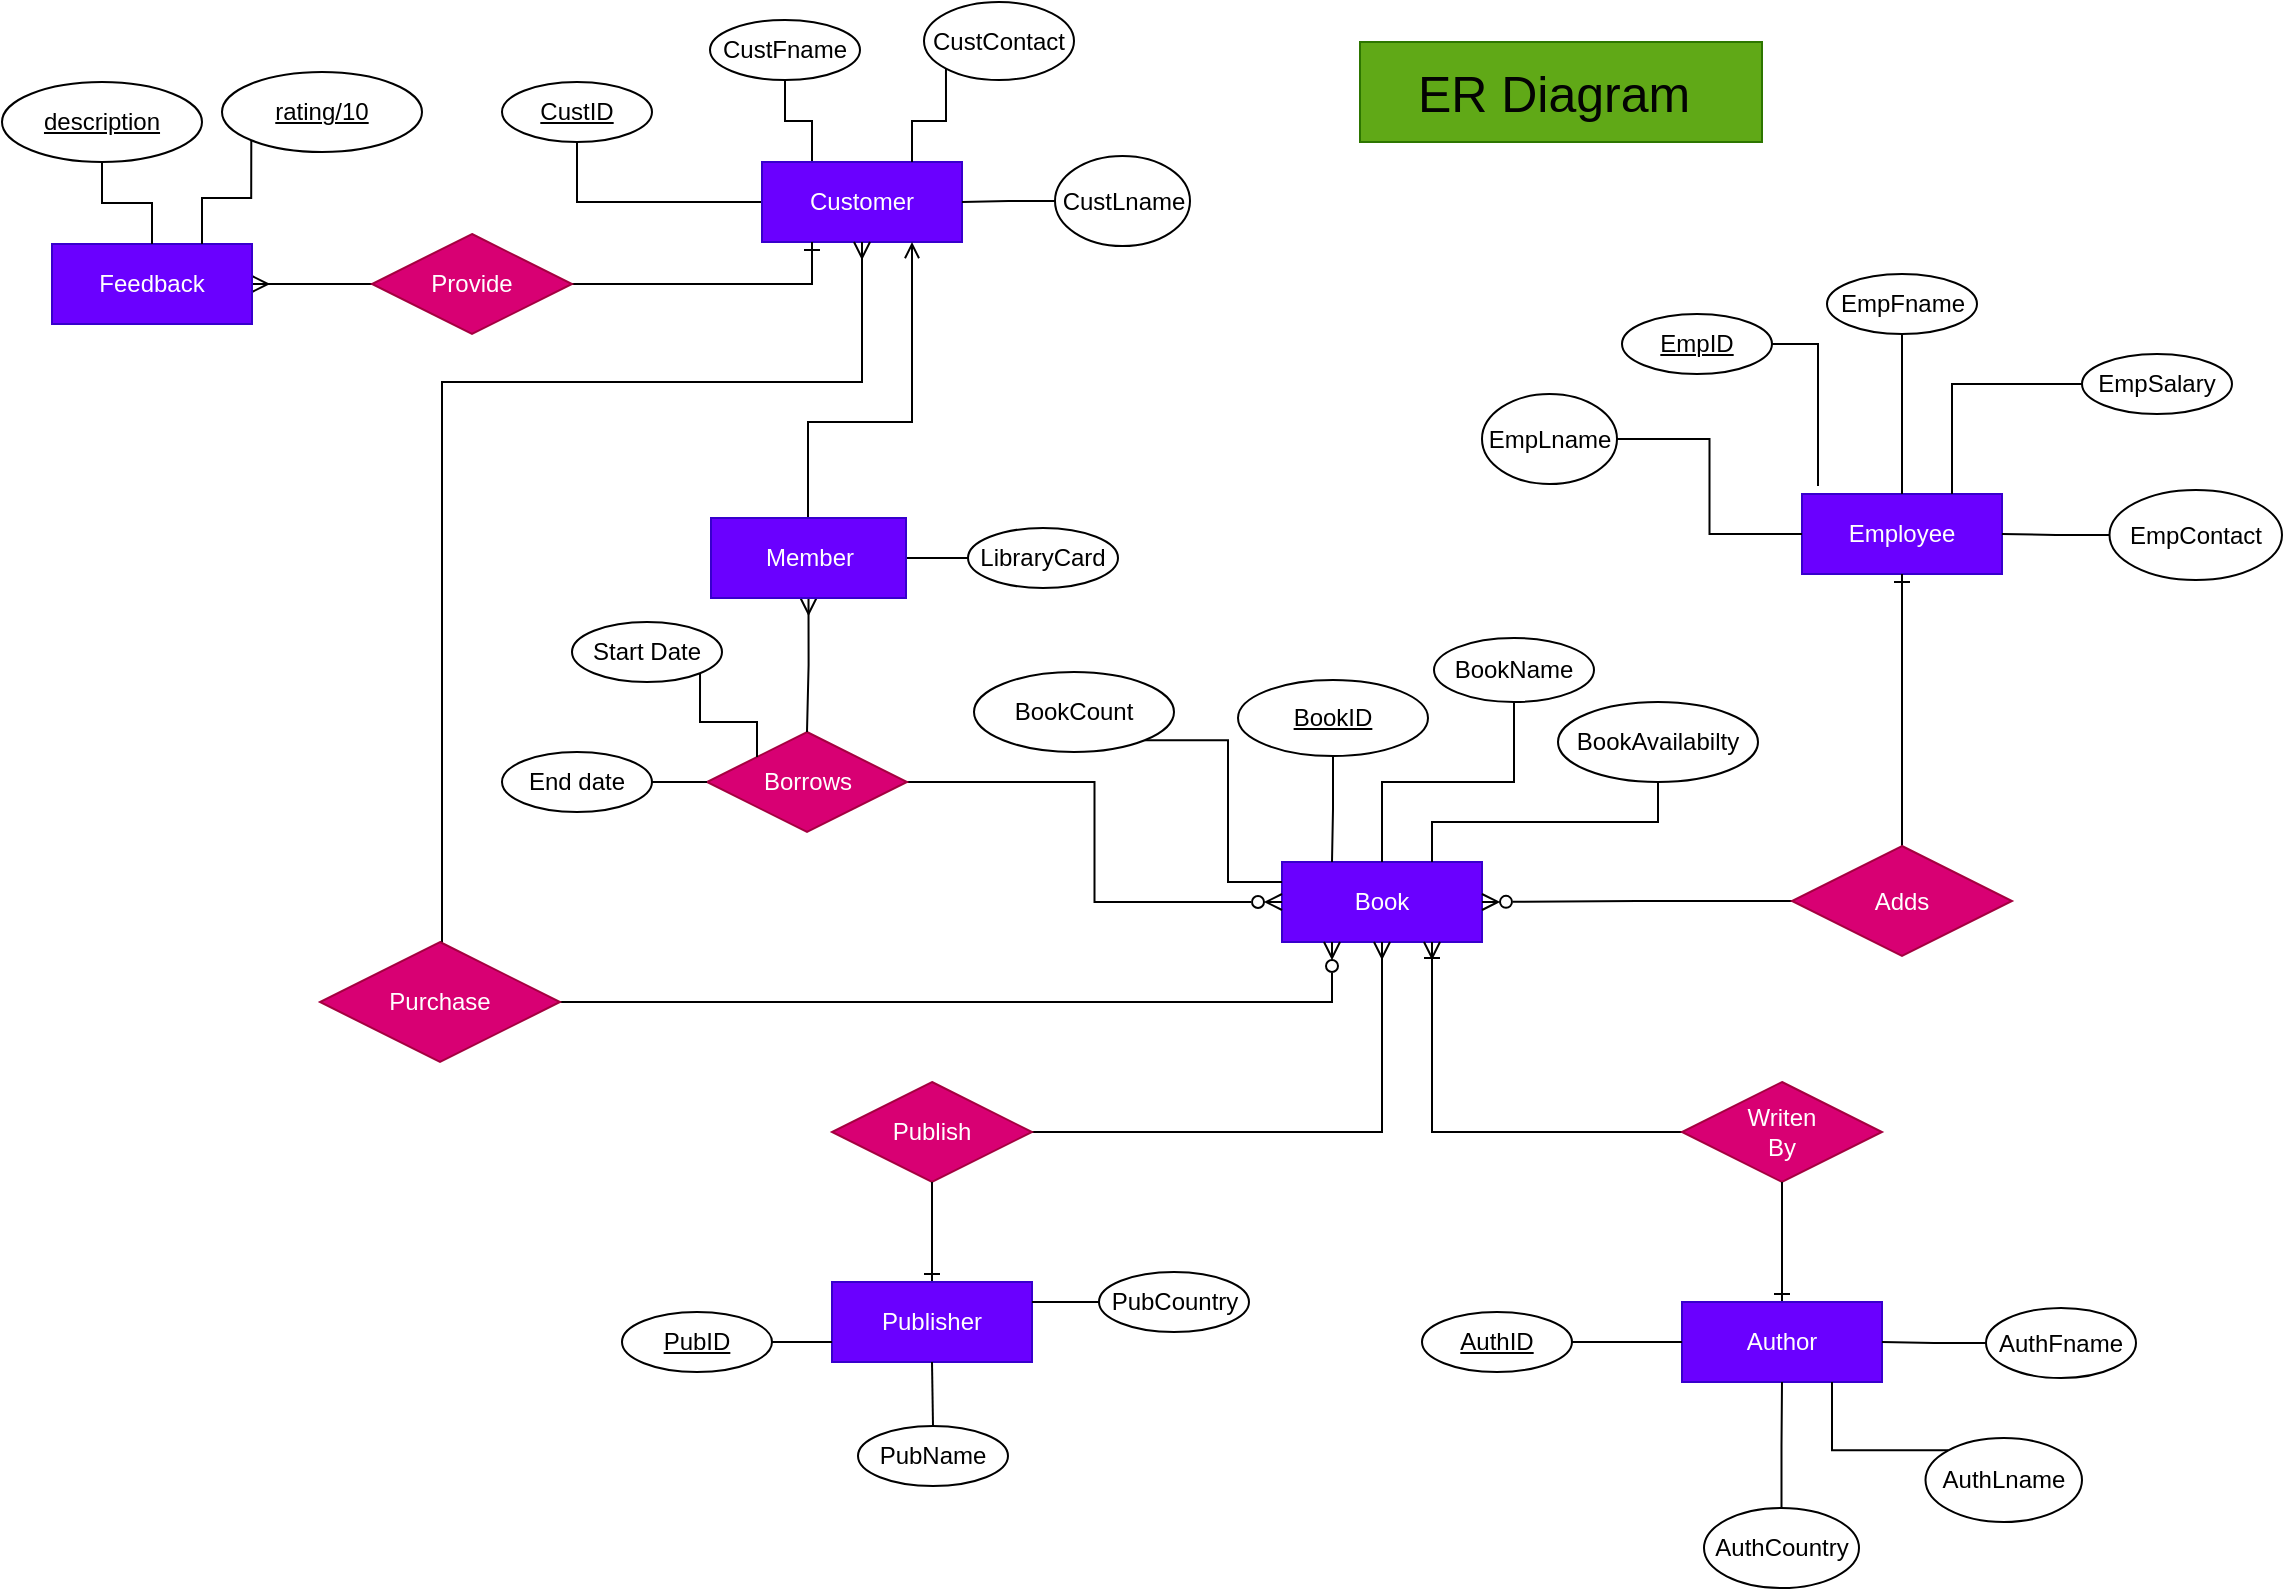 <mxfile version="24.7.8">
  <diagram name="Page-1" id="slqysh231FnqfBLpL77v">
    <mxGraphModel dx="2950" dy="1242" grid="1" gridSize="10" guides="1" tooltips="1" connect="1" arrows="0" fold="1" page="1" pageScale="1" pageWidth="850" pageHeight="1100" math="0" shadow="0">
      <root>
        <mxCell id="0" />
        <mxCell id="1" parent="0" />
        <mxCell id="AjbL8pxrQVoUxdGhY0Ct-10" style="edgeStyle=orthogonalEdgeStyle;rounded=0;orthogonalLoop=1;jettySize=auto;html=1;entryX=0.5;entryY=1;entryDx=0;entryDy=0;endArrow=none;endFill=0;" parent="1" source="AjbL8pxrQVoUxdGhY0Ct-1" target="AjbL8pxrQVoUxdGhY0Ct-6" edge="1">
          <mxGeometry relative="1" as="geometry" />
        </mxCell>
        <mxCell id="w_5Bbl7VqCKbGWz_atzM-4" style="edgeStyle=orthogonalEdgeStyle;rounded=0;orthogonalLoop=1;jettySize=auto;html=1;exitX=0.25;exitY=0;exitDx=0;exitDy=0;entryX=0.5;entryY=1;entryDx=0;entryDy=0;endArrow=none;endFill=0;" parent="1" source="AjbL8pxrQVoUxdGhY0Ct-1" target="AjbL8pxrQVoUxdGhY0Ct-2" edge="1">
          <mxGeometry relative="1" as="geometry" />
        </mxCell>
        <mxCell id="AjbL8pxrQVoUxdGhY0Ct-1" value="Customer" style="whiteSpace=wrap;html=1;align=center;fillColor=#6a00ff;fontColor=#ffffff;strokeColor=#3700CC;" parent="1" vertex="1">
          <mxGeometry x="-460" y="90" width="100" height="40" as="geometry" />
        </mxCell>
        <mxCell id="AjbL8pxrQVoUxdGhY0Ct-2" value="CustFname" style="ellipse;whiteSpace=wrap;html=1;align=center;" parent="1" vertex="1">
          <mxGeometry x="-486" y="19" width="75" height="30" as="geometry" />
        </mxCell>
        <mxCell id="w_5Bbl7VqCKbGWz_atzM-2" style="edgeStyle=orthogonalEdgeStyle;rounded=0;orthogonalLoop=1;jettySize=auto;html=1;exitX=0;exitY=1;exitDx=0;exitDy=0;entryX=0.75;entryY=0;entryDx=0;entryDy=0;endArrow=none;endFill=0;" parent="1" source="AjbL8pxrQVoUxdGhY0Ct-5" target="AjbL8pxrQVoUxdGhY0Ct-1" edge="1">
          <mxGeometry relative="1" as="geometry" />
        </mxCell>
        <mxCell id="AjbL8pxrQVoUxdGhY0Ct-5" value="CustContact" style="ellipse;whiteSpace=wrap;html=1;align=center;" parent="1" vertex="1">
          <mxGeometry x="-379" y="10" width="75" height="39" as="geometry" />
        </mxCell>
        <mxCell id="AjbL8pxrQVoUxdGhY0Ct-6" value="CustID" style="ellipse;whiteSpace=wrap;html=1;align=center;fontStyle=4;" parent="1" vertex="1">
          <mxGeometry x="-590" y="50" width="75" height="30" as="geometry" />
        </mxCell>
        <mxCell id="AjbL8pxrQVoUxdGhY0Ct-18" value="Employee" style="whiteSpace=wrap;html=1;align=center;fillColor=#6a00ff;fontColor=#ffffff;strokeColor=#3700CC;" parent="1" vertex="1">
          <mxGeometry x="60" y="256" width="100" height="40" as="geometry" />
        </mxCell>
        <mxCell id="AjbL8pxrQVoUxdGhY0Ct-20" value="EmpID" style="ellipse;whiteSpace=wrap;html=1;align=center;fontStyle=4;" parent="1" vertex="1">
          <mxGeometry x="-30" y="166" width="75" height="30" as="geometry" />
        </mxCell>
        <mxCell id="AjbL8pxrQVoUxdGhY0Ct-21" style="edgeStyle=orthogonalEdgeStyle;rounded=0;orthogonalLoop=1;jettySize=auto;html=1;entryX=0.08;entryY=-0.1;entryDx=0;entryDy=0;entryPerimeter=0;endArrow=none;endFill=0;" parent="1" source="AjbL8pxrQVoUxdGhY0Ct-20" target="AjbL8pxrQVoUxdGhY0Ct-18" edge="1">
          <mxGeometry relative="1" as="geometry" />
        </mxCell>
        <mxCell id="AjbL8pxrQVoUxdGhY0Ct-24" style="edgeStyle=orthogonalEdgeStyle;rounded=0;orthogonalLoop=1;jettySize=auto;html=1;endArrow=none;endFill=0;" parent="1" source="AjbL8pxrQVoUxdGhY0Ct-22" target="AjbL8pxrQVoUxdGhY0Ct-18" edge="1">
          <mxGeometry relative="1" as="geometry" />
        </mxCell>
        <mxCell id="AjbL8pxrQVoUxdGhY0Ct-22" value="EmpFname" style="ellipse;whiteSpace=wrap;html=1;align=center;" parent="1" vertex="1">
          <mxGeometry x="72.5" y="146" width="75" height="30" as="geometry" />
        </mxCell>
        <mxCell id="9F_pT553sX34swn7oQI8-2" style="edgeStyle=orthogonalEdgeStyle;rounded=0;orthogonalLoop=1;jettySize=auto;html=1;entryX=0.75;entryY=0;entryDx=0;entryDy=0;endArrow=none;endFill=0;" parent="1" source="AjbL8pxrQVoUxdGhY0Ct-23" target="AjbL8pxrQVoUxdGhY0Ct-18" edge="1">
          <mxGeometry relative="1" as="geometry" />
        </mxCell>
        <mxCell id="AjbL8pxrQVoUxdGhY0Ct-23" value="EmpSalary" style="ellipse;whiteSpace=wrap;html=1;align=center;" parent="1" vertex="1">
          <mxGeometry x="200" y="186" width="75" height="30" as="geometry" />
        </mxCell>
        <mxCell id="AjbL8pxrQVoUxdGhY0Ct-29" value="Book" style="whiteSpace=wrap;html=1;align=center;fillColor=#6a00ff;fontColor=#ffffff;strokeColor=#3700CC;" parent="1" vertex="1">
          <mxGeometry x="-200" y="440" width="100" height="40" as="geometry" />
        </mxCell>
        <mxCell id="AjbL8pxrQVoUxdGhY0Ct-33" style="edgeStyle=orthogonalEdgeStyle;rounded=0;orthogonalLoop=1;jettySize=auto;html=1;entryX=0;entryY=0.5;entryDx=0;entryDy=0;endArrow=ERzeroToMany;endFill=0;" parent="1" source="AjbL8pxrQVoUxdGhY0Ct-30" target="AjbL8pxrQVoUxdGhY0Ct-29" edge="1">
          <mxGeometry relative="1" as="geometry" />
        </mxCell>
        <mxCell id="AjbL8pxrQVoUxdGhY0Ct-30" value="Borrows" style="shape=rhombus;perimeter=rhombusPerimeter;whiteSpace=wrap;html=1;align=center;fillColor=#d80073;fontColor=#ffffff;strokeColor=#A50040;" parent="1" vertex="1">
          <mxGeometry x="-487.5" y="375" width="100" height="50" as="geometry" />
        </mxCell>
        <mxCell id="AjbL8pxrQVoUxdGhY0Ct-41" style="edgeStyle=orthogonalEdgeStyle;rounded=0;orthogonalLoop=1;jettySize=auto;html=1;entryX=1;entryY=0.5;entryDx=0;entryDy=0;endArrow=ERzeroToMany;endFill=0;" parent="1" source="AjbL8pxrQVoUxdGhY0Ct-31" target="AjbL8pxrQVoUxdGhY0Ct-29" edge="1">
          <mxGeometry relative="1" as="geometry">
            <mxPoint x="220" y="420" as="targetPoint" />
          </mxGeometry>
        </mxCell>
        <mxCell id="AjbL8pxrQVoUxdGhY0Ct-42" style="edgeStyle=orthogonalEdgeStyle;rounded=0;orthogonalLoop=1;jettySize=auto;html=1;entryX=0.5;entryY=1;entryDx=0;entryDy=0;endArrow=ERone;endFill=0;" parent="1" source="AjbL8pxrQVoUxdGhY0Ct-31" target="AjbL8pxrQVoUxdGhY0Ct-18" edge="1">
          <mxGeometry relative="1" as="geometry" />
        </mxCell>
        <mxCell id="AjbL8pxrQVoUxdGhY0Ct-31" value="Adds" style="shape=rhombus;perimeter=rhombusPerimeter;whiteSpace=wrap;html=1;align=center;fillColor=#d80073;fontColor=#ffffff;strokeColor=#A50040;" parent="1" vertex="1">
          <mxGeometry x="55" y="432" width="110" height="55" as="geometry" />
        </mxCell>
        <mxCell id="AjbL8pxrQVoUxdGhY0Ct-53" style="edgeStyle=orthogonalEdgeStyle;rounded=0;orthogonalLoop=1;jettySize=auto;html=1;entryX=0.75;entryY=1;entryDx=0;entryDy=0;endArrow=ERoneToMany;endFill=0;" parent="1" source="AjbL8pxrQVoUxdGhY0Ct-50" target="AjbL8pxrQVoUxdGhY0Ct-29" edge="1">
          <mxGeometry relative="1" as="geometry">
            <mxPoint x="-110.0" y="575" as="targetPoint" />
          </mxGeometry>
        </mxCell>
        <mxCell id="AjbL8pxrQVoUxdGhY0Ct-50" value="Writen&lt;br&gt;By" style="shape=rhombus;perimeter=rhombusPerimeter;whiteSpace=wrap;html=1;align=center;fillColor=#d80073;fontColor=#ffffff;strokeColor=#A50040;" parent="1" vertex="1">
          <mxGeometry y="550" width="100" height="50" as="geometry" />
        </mxCell>
        <mxCell id="AjbL8pxrQVoUxdGhY0Ct-52" style="edgeStyle=orthogonalEdgeStyle;rounded=0;orthogonalLoop=1;jettySize=auto;html=1;entryX=0.5;entryY=1;entryDx=0;entryDy=0;endArrow=ERmany;endFill=0;" parent="1" source="AjbL8pxrQVoUxdGhY0Ct-51" target="AjbL8pxrQVoUxdGhY0Ct-29" edge="1">
          <mxGeometry relative="1" as="geometry">
            <mxPoint x="-180.0" y="575" as="targetPoint" />
          </mxGeometry>
        </mxCell>
        <mxCell id="AjbL8pxrQVoUxdGhY0Ct-51" value="Publish" style="shape=rhombus;perimeter=rhombusPerimeter;whiteSpace=wrap;html=1;align=center;fillColor=#d80073;fontColor=#ffffff;strokeColor=#A50040;" parent="1" vertex="1">
          <mxGeometry x="-425" y="550" width="100" height="50" as="geometry" />
        </mxCell>
        <mxCell id="AjbL8pxrQVoUxdGhY0Ct-57" style="edgeStyle=orthogonalEdgeStyle;rounded=0;orthogonalLoop=1;jettySize=auto;html=1;entryX=0.5;entryY=1;entryDx=0;entryDy=0;endArrow=none;endFill=0;startArrow=ERone;startFill=0;" parent="1" source="AjbL8pxrQVoUxdGhY0Ct-55" target="AjbL8pxrQVoUxdGhY0Ct-51" edge="1">
          <mxGeometry relative="1" as="geometry" />
        </mxCell>
        <mxCell id="AjbL8pxrQVoUxdGhY0Ct-55" value="Publisher" style="whiteSpace=wrap;html=1;align=center;fillColor=#6a00ff;fontColor=#ffffff;strokeColor=#3700CC;" parent="1" vertex="1">
          <mxGeometry x="-425" y="650" width="100" height="40" as="geometry" />
        </mxCell>
        <mxCell id="AjbL8pxrQVoUxdGhY0Ct-58" style="edgeStyle=orthogonalEdgeStyle;rounded=0;orthogonalLoop=1;jettySize=auto;html=1;endArrow=none;endFill=0;startArrow=ERone;startFill=0;" parent="1" source="AjbL8pxrQVoUxdGhY0Ct-56" target="AjbL8pxrQVoUxdGhY0Ct-50" edge="1">
          <mxGeometry relative="1" as="geometry" />
        </mxCell>
        <mxCell id="AjbL8pxrQVoUxdGhY0Ct-56" value="Author" style="whiteSpace=wrap;html=1;align=center;fillColor=#6a00ff;fontColor=#ffffff;strokeColor=#3700CC;" parent="1" vertex="1">
          <mxGeometry y="660" width="100" height="40" as="geometry" />
        </mxCell>
        <mxCell id="AjbL8pxrQVoUxdGhY0Ct-62" style="edgeStyle=orthogonalEdgeStyle;rounded=0;orthogonalLoop=1;jettySize=auto;html=1;entryX=0;entryY=0.75;entryDx=0;entryDy=0;endArrow=none;endFill=0;" parent="1" source="AjbL8pxrQVoUxdGhY0Ct-59" target="AjbL8pxrQVoUxdGhY0Ct-55" edge="1">
          <mxGeometry relative="1" as="geometry">
            <mxPoint x="-484.5" y="660" as="targetPoint" />
          </mxGeometry>
        </mxCell>
        <mxCell id="AjbL8pxrQVoUxdGhY0Ct-59" value="PubID" style="ellipse;whiteSpace=wrap;html=1;align=center;fontStyle=4;" parent="1" vertex="1">
          <mxGeometry x="-530" y="665" width="75" height="30" as="geometry" />
        </mxCell>
        <mxCell id="eFC3PVeGgSqGM8AFjHuK-3" style="edgeStyle=orthogonalEdgeStyle;rounded=0;orthogonalLoop=1;jettySize=auto;html=1;exitX=0.5;exitY=0;exitDx=0;exitDy=0;entryX=0.5;entryY=1;entryDx=0;entryDy=0;endArrow=none;endFill=0;" edge="1" parent="1" source="AjbL8pxrQVoUxdGhY0Ct-60" target="AjbL8pxrQVoUxdGhY0Ct-55">
          <mxGeometry relative="1" as="geometry" />
        </mxCell>
        <mxCell id="AjbL8pxrQVoUxdGhY0Ct-60" value="PubName" style="ellipse;whiteSpace=wrap;html=1;align=center;" parent="1" vertex="1">
          <mxGeometry x="-412" y="722" width="75" height="30" as="geometry" />
        </mxCell>
        <mxCell id="AjbL8pxrQVoUxdGhY0Ct-66" style="edgeStyle=orthogonalEdgeStyle;rounded=0;orthogonalLoop=1;jettySize=auto;html=1;entryX=1;entryY=0.25;entryDx=0;entryDy=0;endArrow=none;endFill=0;" parent="1" source="AjbL8pxrQVoUxdGhY0Ct-61" target="AjbL8pxrQVoUxdGhY0Ct-55" edge="1">
          <mxGeometry relative="1" as="geometry" />
        </mxCell>
        <mxCell id="AjbL8pxrQVoUxdGhY0Ct-61" value="PubCountry" style="ellipse;whiteSpace=wrap;html=1;align=center;" parent="1" vertex="1">
          <mxGeometry x="-291.5" y="645" width="75" height="30" as="geometry" />
        </mxCell>
        <mxCell id="AjbL8pxrQVoUxdGhY0Ct-71" style="edgeStyle=orthogonalEdgeStyle;rounded=0;orthogonalLoop=1;jettySize=auto;html=1;entryX=1;entryY=0.5;entryDx=0;entryDy=0;endArrow=none;endFill=0;" parent="1" source="AjbL8pxrQVoUxdGhY0Ct-67" target="AjbL8pxrQVoUxdGhY0Ct-56" edge="1">
          <mxGeometry relative="1" as="geometry" />
        </mxCell>
        <mxCell id="AjbL8pxrQVoUxdGhY0Ct-67" value="AuthFname" style="ellipse;whiteSpace=wrap;html=1;align=center;" parent="1" vertex="1">
          <mxGeometry x="152" y="663" width="75" height="35" as="geometry" />
        </mxCell>
        <mxCell id="AjbL8pxrQVoUxdGhY0Ct-70" style="edgeStyle=orthogonalEdgeStyle;rounded=0;orthogonalLoop=1;jettySize=auto;html=1;entryX=0;entryY=0.5;entryDx=0;entryDy=0;endArrow=none;endFill=0;" parent="1" source="AjbL8pxrQVoUxdGhY0Ct-68" target="AjbL8pxrQVoUxdGhY0Ct-56" edge="1">
          <mxGeometry relative="1" as="geometry" />
        </mxCell>
        <mxCell id="AjbL8pxrQVoUxdGhY0Ct-68" value="AuthID" style="ellipse;whiteSpace=wrap;html=1;align=center;fontStyle=4;" parent="1" vertex="1">
          <mxGeometry x="-130" y="665" width="75" height="30" as="geometry" />
        </mxCell>
        <mxCell id="AjbL8pxrQVoUxdGhY0Ct-72" style="edgeStyle=orthogonalEdgeStyle;rounded=0;orthogonalLoop=1;jettySize=auto;html=1;entryX=0.5;entryY=1;entryDx=0;entryDy=0;endArrow=none;endFill=0;" parent="1" source="AjbL8pxrQVoUxdGhY0Ct-69" target="AjbL8pxrQVoUxdGhY0Ct-56" edge="1">
          <mxGeometry relative="1" as="geometry" />
        </mxCell>
        <mxCell id="AjbL8pxrQVoUxdGhY0Ct-69" value="AuthCountry" style="ellipse;whiteSpace=wrap;html=1;align=center;" parent="1" vertex="1">
          <mxGeometry x="11" y="763" width="77.5" height="40" as="geometry" />
        </mxCell>
        <mxCell id="3h9Sqrk8KTohjHM9BSlg-12" style="edgeStyle=orthogonalEdgeStyle;rounded=0;orthogonalLoop=1;jettySize=auto;html=1;exitX=1;exitY=1;exitDx=0;exitDy=0;entryX=0;entryY=0;entryDx=0;entryDy=0;endArrow=none;endFill=0;" parent="1" source="9F_pT553sX34swn7oQI8-1" target="AjbL8pxrQVoUxdGhY0Ct-30" edge="1">
          <mxGeometry relative="1" as="geometry" />
        </mxCell>
        <mxCell id="9F_pT553sX34swn7oQI8-1" value="Start Date" style="ellipse;whiteSpace=wrap;html=1;align=center;" parent="1" vertex="1">
          <mxGeometry x="-555" y="320" width="75" height="30" as="geometry" />
        </mxCell>
        <mxCell id="9F_pT553sX34swn7oQI8-15" value="" style="edgeStyle=orthogonalEdgeStyle;rounded=0;orthogonalLoop=1;jettySize=auto;html=1;endArrow=none;endFill=0;" parent="1" source="9F_pT553sX34swn7oQI8-14" target="AjbL8pxrQVoUxdGhY0Ct-30" edge="1">
          <mxGeometry relative="1" as="geometry" />
        </mxCell>
        <mxCell id="9F_pT553sX34swn7oQI8-14" value="End date" style="ellipse;whiteSpace=wrap;html=1;align=center;" parent="1" vertex="1">
          <mxGeometry x="-590" y="385" width="75" height="30" as="geometry" />
        </mxCell>
        <mxCell id="3h9Sqrk8KTohjHM9BSlg-3" style="edgeStyle=orthogonalEdgeStyle;rounded=0;orthogonalLoop=1;jettySize=auto;html=1;exitX=1;exitY=0.5;exitDx=0;exitDy=0;entryX=0.25;entryY=1;entryDx=0;entryDy=0;endArrow=ERone;endFill=0;" parent="1" source="3h9Sqrk8KTohjHM9BSlg-1" target="AjbL8pxrQVoUxdGhY0Ct-1" edge="1">
          <mxGeometry relative="1" as="geometry" />
        </mxCell>
        <mxCell id="3h9Sqrk8KTohjHM9BSlg-4" style="edgeStyle=orthogonalEdgeStyle;rounded=0;orthogonalLoop=1;jettySize=auto;html=1;exitX=0;exitY=0.5;exitDx=0;exitDy=0;endArrow=ERmany;endFill=0;entryX=1;entryY=0.5;entryDx=0;entryDy=0;" parent="1" source="3h9Sqrk8KTohjHM9BSlg-1" target="3h9Sqrk8KTohjHM9BSlg-5" edge="1">
          <mxGeometry relative="1" as="geometry">
            <mxPoint x="-720" y="155.048" as="targetPoint" />
          </mxGeometry>
        </mxCell>
        <mxCell id="3h9Sqrk8KTohjHM9BSlg-1" value="Provide" style="shape=rhombus;perimeter=rhombusPerimeter;whiteSpace=wrap;html=1;align=center;fillColor=#d80073;fontColor=#ffffff;strokeColor=#A50040;" parent="1" vertex="1">
          <mxGeometry x="-655" y="126" width="100" height="50" as="geometry" />
        </mxCell>
        <mxCell id="3h9Sqrk8KTohjHM9BSlg-5" value="Feedback" style="whiteSpace=wrap;html=1;align=center;fillColor=#6a00ff;fontColor=#ffffff;strokeColor=#3700CC;" parent="1" vertex="1">
          <mxGeometry x="-815" y="131" width="100" height="40" as="geometry" />
        </mxCell>
        <mxCell id="3h9Sqrk8KTohjHM9BSlg-7" style="edgeStyle=orthogonalEdgeStyle;rounded=0;orthogonalLoop=1;jettySize=auto;html=1;exitX=0.5;exitY=1;exitDx=0;exitDy=0;endArrow=none;endFill=0;" parent="1" source="3h9Sqrk8KTohjHM9BSlg-6" target="3h9Sqrk8KTohjHM9BSlg-5" edge="1">
          <mxGeometry relative="1" as="geometry" />
        </mxCell>
        <mxCell id="3h9Sqrk8KTohjHM9BSlg-6" value="description" style="ellipse;whiteSpace=wrap;html=1;align=center;fontStyle=4;" parent="1" vertex="1">
          <mxGeometry x="-840" y="50" width="100" height="40" as="geometry" />
        </mxCell>
        <mxCell id="3h9Sqrk8KTohjHM9BSlg-10" style="edgeStyle=orthogonalEdgeStyle;rounded=0;orthogonalLoop=1;jettySize=auto;html=1;exitX=0.75;exitY=1;exitDx=0;exitDy=0;endArrow=none;endFill=0;startArrow=open;startFill=0;entryX=0.5;entryY=0;entryDx=0;entryDy=0;" parent="1" source="AjbL8pxrQVoUxdGhY0Ct-1" target="3h9Sqrk8KTohjHM9BSlg-11" edge="1">
          <mxGeometry relative="1" as="geometry">
            <mxPoint x="-410.5" y="290" as="targetPoint" />
            <mxPoint x="-410" y="250" as="sourcePoint" />
            <Array as="points">
              <mxPoint x="-385" y="220" />
              <mxPoint x="-437" y="220" />
              <mxPoint x="-437" y="268" />
            </Array>
          </mxGeometry>
        </mxCell>
        <mxCell id="3h9Sqrk8KTohjHM9BSlg-13" style="edgeStyle=orthogonalEdgeStyle;rounded=0;orthogonalLoop=1;jettySize=auto;html=1;exitX=0.5;exitY=1;exitDx=0;exitDy=0;entryX=0.5;entryY=0;entryDx=0;entryDy=0;endArrow=none;endFill=0;startArrow=ERmany;startFill=0;" parent="1" source="3h9Sqrk8KTohjHM9BSlg-11" target="AjbL8pxrQVoUxdGhY0Ct-30" edge="1">
          <mxGeometry relative="1" as="geometry" />
        </mxCell>
        <mxCell id="w_5Bbl7VqCKbGWz_atzM-5" style="edgeStyle=orthogonalEdgeStyle;rounded=0;orthogonalLoop=1;jettySize=auto;html=1;exitX=1;exitY=0.5;exitDx=0;exitDy=0;entryX=0;entryY=0.5;entryDx=0;entryDy=0;endArrow=none;endFill=0;" parent="1" source="3h9Sqrk8KTohjHM9BSlg-11" target="3h9Sqrk8KTohjHM9BSlg-20" edge="1">
          <mxGeometry relative="1" as="geometry" />
        </mxCell>
        <mxCell id="3h9Sqrk8KTohjHM9BSlg-11" value="Member" style="rounded=0;whiteSpace=wrap;html=1;fillColor=#6a00ff;fontColor=#ffffff;strokeColor=#3700CC;" parent="1" vertex="1">
          <mxGeometry x="-485.5" y="268" width="97.5" height="40" as="geometry" />
        </mxCell>
        <mxCell id="3h9Sqrk8KTohjHM9BSlg-19" style="edgeStyle=orthogonalEdgeStyle;rounded=0;orthogonalLoop=1;jettySize=auto;html=1;exitX=1;exitY=0.5;exitDx=0;exitDy=0;entryX=0.25;entryY=1;entryDx=0;entryDy=0;endArrow=ERzeroToMany;endFill=0;" parent="1" source="3h9Sqrk8KTohjHM9BSlg-17" target="AjbL8pxrQVoUxdGhY0Ct-29" edge="1">
          <mxGeometry relative="1" as="geometry" />
        </mxCell>
        <mxCell id="w_5Bbl7VqCKbGWz_atzM-6" style="edgeStyle=orthogonalEdgeStyle;rounded=0;orthogonalLoop=1;jettySize=auto;html=1;exitX=0.5;exitY=0;exitDx=0;exitDy=0;entryX=0.5;entryY=1;entryDx=0;entryDy=0;endArrow=ERmany;endFill=0;" parent="1" source="3h9Sqrk8KTohjHM9BSlg-17" target="AjbL8pxrQVoUxdGhY0Ct-1" edge="1">
          <mxGeometry relative="1" as="geometry">
            <Array as="points">
              <mxPoint x="-620" y="480" />
              <mxPoint x="-620" y="200" />
              <mxPoint x="-410" y="200" />
            </Array>
          </mxGeometry>
        </mxCell>
        <mxCell id="3h9Sqrk8KTohjHM9BSlg-17" value="Purchase" style="shape=rhombus;perimeter=rhombusPerimeter;whiteSpace=wrap;html=1;align=center;fillColor=#d80073;fontColor=#ffffff;strokeColor=#A50040;" parent="1" vertex="1">
          <mxGeometry x="-681" y="480" width="120" height="60" as="geometry" />
        </mxCell>
        <mxCell id="3h9Sqrk8KTohjHM9BSlg-20" value="LibraryCard" style="ellipse;whiteSpace=wrap;html=1;align=center;" parent="1" vertex="1">
          <mxGeometry x="-357" y="273" width="75" height="30" as="geometry" />
        </mxCell>
        <mxCell id="3h9Sqrk8KTohjHM9BSlg-24" style="edgeStyle=orthogonalEdgeStyle;rounded=0;orthogonalLoop=1;jettySize=auto;html=1;exitX=0.5;exitY=1;exitDx=0;exitDy=0;entryX=0.25;entryY=0;entryDx=0;entryDy=0;endArrow=none;endFill=0;" parent="1" source="3h9Sqrk8KTohjHM9BSlg-23" target="AjbL8pxrQVoUxdGhY0Ct-29" edge="1">
          <mxGeometry relative="1" as="geometry" />
        </mxCell>
        <mxCell id="3h9Sqrk8KTohjHM9BSlg-23" value="BookID" style="ellipse;whiteSpace=wrap;html=1;align=center;fontStyle=4;" parent="1" vertex="1">
          <mxGeometry x="-222" y="349" width="95" height="38" as="geometry" />
        </mxCell>
        <mxCell id="3h9Sqrk8KTohjHM9BSlg-26" style="edgeStyle=orthogonalEdgeStyle;rounded=0;orthogonalLoop=1;jettySize=auto;html=1;exitX=0.5;exitY=1;exitDx=0;exitDy=0;endArrow=none;endFill=0;" parent="1" source="3h9Sqrk8KTohjHM9BSlg-25" target="AjbL8pxrQVoUxdGhY0Ct-29" edge="1">
          <mxGeometry relative="1" as="geometry" />
        </mxCell>
        <mxCell id="3h9Sqrk8KTohjHM9BSlg-25" value="BookName" style="ellipse;whiteSpace=wrap;html=1;align=center;" parent="1" vertex="1">
          <mxGeometry x="-124" y="328" width="80" height="32" as="geometry" />
        </mxCell>
        <mxCell id="3h9Sqrk8KTohjHM9BSlg-28" style="edgeStyle=orthogonalEdgeStyle;rounded=0;orthogonalLoop=1;jettySize=auto;html=1;exitX=0.5;exitY=1;exitDx=0;exitDy=0;entryX=0.75;entryY=0;entryDx=0;entryDy=0;endArrow=none;endFill=0;" parent="1" source="3h9Sqrk8KTohjHM9BSlg-27" target="AjbL8pxrQVoUxdGhY0Ct-29" edge="1">
          <mxGeometry relative="1" as="geometry" />
        </mxCell>
        <mxCell id="3h9Sqrk8KTohjHM9BSlg-27" value="BookAvailabilty" style="ellipse;whiteSpace=wrap;html=1;align=center;" parent="1" vertex="1">
          <mxGeometry x="-62" y="360" width="100" height="40" as="geometry" />
        </mxCell>
        <mxCell id="_f2RoXfjtR81Zgo9Ff3A-2" style="edgeStyle=orthogonalEdgeStyle;rounded=0;orthogonalLoop=1;jettySize=auto;html=1;exitX=0;exitY=0.5;exitDx=0;exitDy=0;entryX=1;entryY=0.5;entryDx=0;entryDy=0;endArrow=none;endFill=0;" parent="1" source="_f2RoXfjtR81Zgo9Ff3A-1" target="AjbL8pxrQVoUxdGhY0Ct-1" edge="1">
          <mxGeometry relative="1" as="geometry" />
        </mxCell>
        <mxCell id="_f2RoXfjtR81Zgo9Ff3A-1" value="CustLname" style="ellipse;whiteSpace=wrap;html=1;" parent="1" vertex="1">
          <mxGeometry x="-313.5" y="87" width="67.5" height="45" as="geometry" />
        </mxCell>
        <mxCell id="_f2RoXfjtR81Zgo9Ff3A-4" style="edgeStyle=orthogonalEdgeStyle;rounded=0;orthogonalLoop=1;jettySize=auto;html=1;exitX=1;exitY=0.5;exitDx=0;exitDy=0;entryX=0;entryY=0.5;entryDx=0;entryDy=0;endArrow=none;endFill=0;" parent="1" source="_f2RoXfjtR81Zgo9Ff3A-3" target="AjbL8pxrQVoUxdGhY0Ct-18" edge="1">
          <mxGeometry relative="1" as="geometry" />
        </mxCell>
        <mxCell id="_f2RoXfjtR81Zgo9Ff3A-3" value="EmpLname" style="ellipse;whiteSpace=wrap;html=1;" parent="1" vertex="1">
          <mxGeometry x="-100" y="206" width="67.5" height="45" as="geometry" />
        </mxCell>
        <mxCell id="_f2RoXfjtR81Zgo9Ff3A-6" style="edgeStyle=orthogonalEdgeStyle;rounded=0;orthogonalLoop=1;jettySize=auto;html=1;exitX=0;exitY=0;exitDx=0;exitDy=0;entryX=0.75;entryY=1;entryDx=0;entryDy=0;endArrow=none;endFill=0;" parent="1" source="_f2RoXfjtR81Zgo9Ff3A-5" target="AjbL8pxrQVoUxdGhY0Ct-56" edge="1">
          <mxGeometry relative="1" as="geometry" />
        </mxCell>
        <mxCell id="_f2RoXfjtR81Zgo9Ff3A-5" value="AuthLname" style="ellipse;whiteSpace=wrap;html=1;" parent="1" vertex="1">
          <mxGeometry x="121.75" y="728" width="78.25" height="42" as="geometry" />
        </mxCell>
        <mxCell id="lQ0l6Xd8KAkLT8gWehbT-3" style="edgeStyle=orthogonalEdgeStyle;rounded=0;orthogonalLoop=1;jettySize=auto;html=1;exitX=0;exitY=1;exitDx=0;exitDy=0;entryX=0.75;entryY=0;entryDx=0;entryDy=0;endArrow=none;endFill=0;" parent="1" source="lQ0l6Xd8KAkLT8gWehbT-2" target="3h9Sqrk8KTohjHM9BSlg-5" edge="1">
          <mxGeometry relative="1" as="geometry" />
        </mxCell>
        <mxCell id="lQ0l6Xd8KAkLT8gWehbT-2" value="rating/10" style="ellipse;whiteSpace=wrap;html=1;align=center;fontStyle=4;" parent="1" vertex="1">
          <mxGeometry x="-730" y="45" width="100" height="40" as="geometry" />
        </mxCell>
        <mxCell id="PcPsLm-LPJ8g_oRh4pDI-2" style="edgeStyle=orthogonalEdgeStyle;rounded=0;orthogonalLoop=1;jettySize=auto;html=1;exitX=1;exitY=1;exitDx=0;exitDy=0;entryX=0;entryY=0.25;entryDx=0;entryDy=0;endArrow=none;endFill=0;" parent="1" source="PcPsLm-LPJ8g_oRh4pDI-1" target="AjbL8pxrQVoUxdGhY0Ct-29" edge="1">
          <mxGeometry relative="1" as="geometry" />
        </mxCell>
        <mxCell id="PcPsLm-LPJ8g_oRh4pDI-1" value="BookCount" style="ellipse;whiteSpace=wrap;html=1;align=center;" parent="1" vertex="1">
          <mxGeometry x="-354" y="345" width="100" height="40" as="geometry" />
        </mxCell>
        <mxCell id="eFC3PVeGgSqGM8AFjHuK-2" style="edgeStyle=orthogonalEdgeStyle;rounded=0;orthogonalLoop=1;jettySize=auto;html=1;exitX=0;exitY=0.5;exitDx=0;exitDy=0;entryX=1;entryY=0.5;entryDx=0;entryDy=0;endArrow=none;endFill=0;" edge="1" parent="1" source="eFC3PVeGgSqGM8AFjHuK-1" target="AjbL8pxrQVoUxdGhY0Ct-18">
          <mxGeometry relative="1" as="geometry" />
        </mxCell>
        <mxCell id="eFC3PVeGgSqGM8AFjHuK-1" value="EmpContact" style="ellipse;whiteSpace=wrap;html=1;" vertex="1" parent="1">
          <mxGeometry x="213.75" y="254" width="86.25" height="45" as="geometry" />
        </mxCell>
        <mxCell id="eFC3PVeGgSqGM8AFjHuK-4" value="&lt;font color=&quot;#030303&quot; style=&quot;font-size: 25px;&quot;&gt;ER Diagram&amp;nbsp;&lt;/font&gt;" style="text;html=1;align=center;verticalAlign=middle;whiteSpace=wrap;rounded=0;fillColor=#60a917;fontColor=#ffffff;strokeColor=#2D7600;" vertex="1" parent="1">
          <mxGeometry x="-161" y="30" width="201" height="50" as="geometry" />
        </mxCell>
      </root>
    </mxGraphModel>
  </diagram>
</mxfile>
